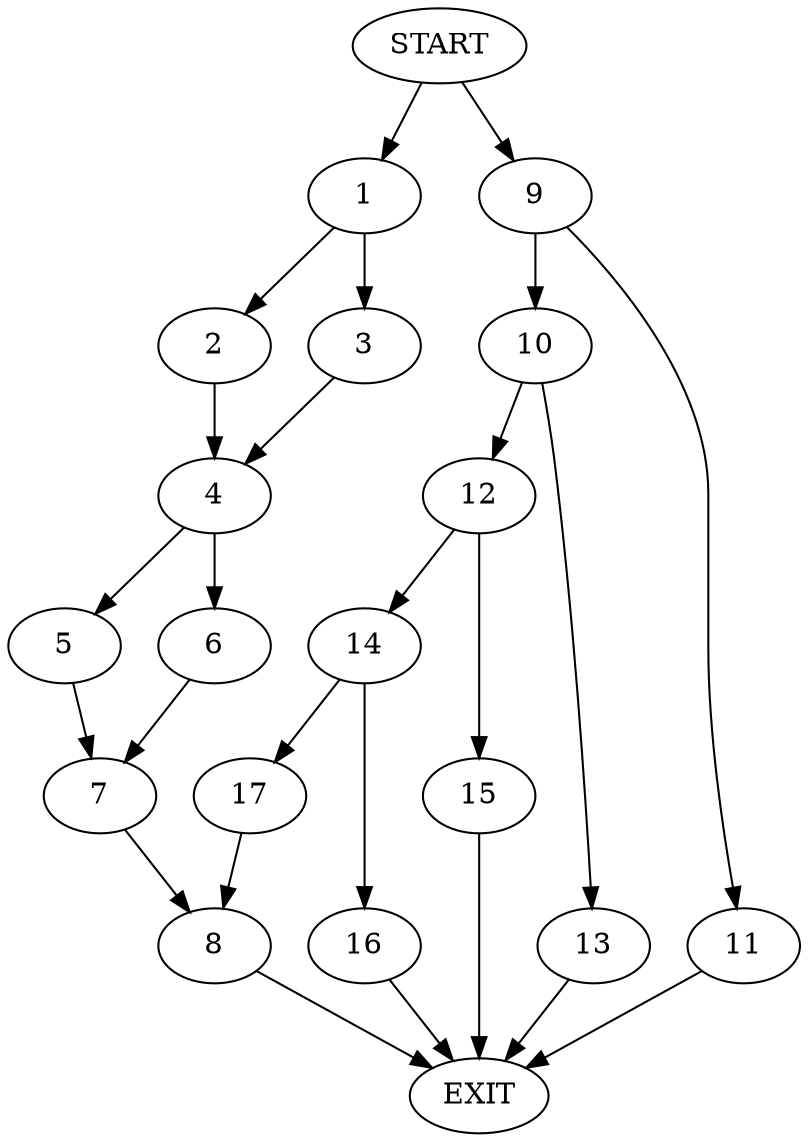 digraph {
0 [label="START"]
18 [label="EXIT"]
0 -> 1
1 -> 2
1 -> 3
2 -> 4
3 -> 4
4 -> 5
4 -> 6
6 -> 7
5 -> 7
7 -> 8
8 -> 18
0 -> 9
9 -> 10
9 -> 11
11 -> 18
10 -> 12
10 -> 13
12 -> 14
12 -> 15
13 -> 18
14 -> 16
14 -> 17
15 -> 18
17 -> 8
16 -> 18
}
